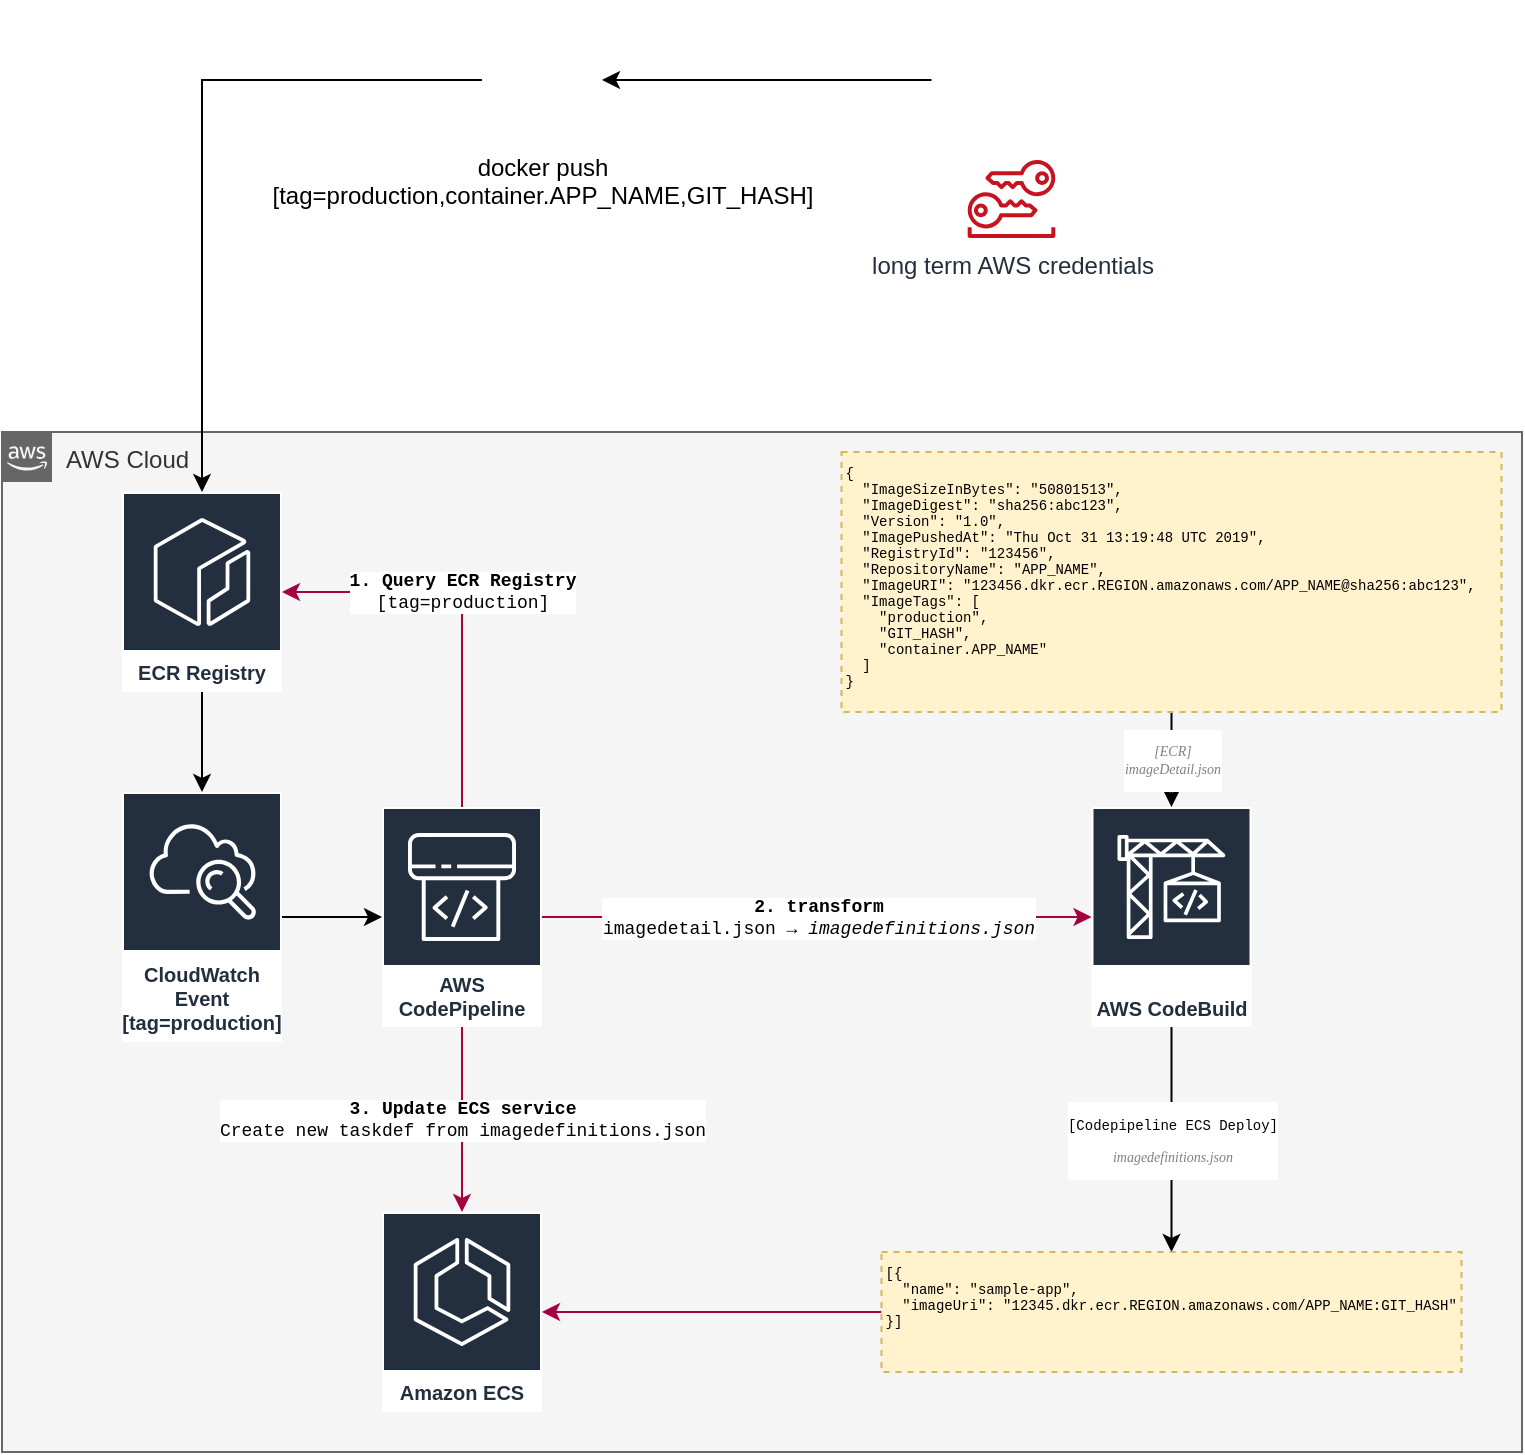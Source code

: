 <mxfile version="12.6.5" type="device"><diagram id="s3r7kbxyI39cnYlFDWT3" name="Page-1"><mxGraphModel dx="1106" dy="900" grid="1" gridSize="10" guides="1" tooltips="1" connect="1" arrows="1" fold="1" page="1" pageScale="1" pageWidth="827" pageHeight="1169" math="0" shadow="0"><root><mxCell id="0"/><mxCell id="1" parent="0"/><mxCell id="sh4dYLYk5M3jSGZ0qKU7-10" value="AWS Cloud" style="points=[[0,0],[0.25,0],[0.5,0],[0.75,0],[1,0],[1,0.25],[1,0.5],[1,0.75],[1,1],[0.75,1],[0.5,1],[0.25,1],[0,1],[0,0.75],[0,0.5],[0,0.25]];outlineConnect=0;html=1;whiteSpace=wrap;fontSize=12;fontStyle=0;shape=mxgraph.aws4.group;grIcon=mxgraph.aws4.group_aws_cloud_alt;strokeColor=#666666;fillColor=#f5f5f5;verticalAlign=top;align=left;spacingLeft=30;fontColor=#333333;dashed=0;" parent="1" vertex="1"><mxGeometry x="40" y="280" width="760" height="510" as="geometry"/></mxCell><mxCell id="sh4dYLYk5M3jSGZ0qKU7-8" value="" style="edgeStyle=orthogonalEdgeStyle;rounded=0;orthogonalLoop=1;jettySize=auto;html=1;" parent="1" source="sh4dYLYk5M3jSGZ0qKU7-1" target="sh4dYLYk5M3jSGZ0qKU7-7" edge="1"><mxGeometry relative="1" as="geometry"/></mxCell><mxCell id="sh4dYLYk5M3jSGZ0qKU7-1" value="" style="shape=image;html=1;verticalAlign=top;verticalLabelPosition=bottom;labelBackgroundColor=#ffffff;imageAspect=0;aspect=fixed;image=https://cdn2.iconfinder.com/data/icons/social-icons-33/128/Github-128.png" parent="1" vertex="1"><mxGeometry x="504.75" y="64" width="80" height="80" as="geometry"/></mxCell><mxCell id="sh4dYLYk5M3jSGZ0qKU7-12" style="edgeStyle=orthogonalEdgeStyle;rounded=0;orthogonalLoop=1;jettySize=auto;html=1;" parent="1" source="sh4dYLYk5M3jSGZ0qKU7-3" target="sh4dYLYk5M3jSGZ0qKU7-17" edge="1"><mxGeometry relative="1" as="geometry"><mxPoint x="230.02" y="365" as="targetPoint"/></mxGeometry></mxCell><mxCell id="sh4dYLYk5M3jSGZ0qKU7-3" value="ECR Registry" style="outlineConnect=0;fontColor=#232F3E;gradientColor=none;strokeColor=#ffffff;fillColor=#232F3E;dashed=0;verticalLabelPosition=middle;verticalAlign=bottom;align=center;html=1;whiteSpace=wrap;fontSize=10;fontStyle=1;spacing=3;shape=mxgraph.aws4.productIcon;prIcon=mxgraph.aws4.ecr;" parent="1" vertex="1"><mxGeometry x="100" y="310" width="80" height="100" as="geometry"/></mxCell><mxCell id="sh4dYLYk5M3jSGZ0qKU7-9" style="edgeStyle=orthogonalEdgeStyle;rounded=0;orthogonalLoop=1;jettySize=auto;html=1;" parent="1" source="sh4dYLYk5M3jSGZ0qKU7-7" target="sh4dYLYk5M3jSGZ0qKU7-3" edge="1"><mxGeometry relative="1" as="geometry"/></mxCell><mxCell id="sh4dYLYk5M3jSGZ0qKU7-7" value="docker push&lt;br&gt;[tag=production,container.APP_NAME,GIT_HASH]" style="shape=image;html=1;verticalAlign=top;verticalLabelPosition=bottom;labelBackgroundColor=#ffffff;imageAspect=0;aspect=fixed;image=https://cdn0.iconfinder.com/data/icons/social-media-2104/24/social_media_social_media_logo_docker-128.png" parent="1" vertex="1"><mxGeometry x="280" y="74" width="60" height="60" as="geometry"/></mxCell><mxCell id="sh4dYLYk5M3jSGZ0qKU7-14" style="edgeStyle=orthogonalEdgeStyle;rounded=0;orthogonalLoop=1;jettySize=auto;html=1;" parent="1" source="sh4dYLYk5M3jSGZ0qKU7-17" target="sh4dYLYk5M3jSGZ0qKU7-16" edge="1"><mxGeometry relative="1" as="geometry"><mxPoint x="307.98" y="365" as="sourcePoint"/><mxPoint x="530" y="360" as="targetPoint"/></mxGeometry></mxCell><mxCell id="sh4dYLYk5M3jSGZ0qKU7-5" value="long term AWS credentials" style="outlineConnect=0;fontColor=#232F3E;gradientColor=none;fillColor=#C7131F;strokeColor=none;dashed=0;verticalLabelPosition=bottom;verticalAlign=top;align=center;html=1;fontSize=12;fontStyle=0;aspect=fixed;pointerEvents=1;shape=mxgraph.aws4.long_term_security_credential;shadow=0;" parent="1" vertex="1"><mxGeometry x="522.7" y="144" width="44.09" height="39" as="geometry"/></mxCell><mxCell id="sh4dYLYk5M3jSGZ0qKU7-22" value="&lt;br&gt;[Codepipeline ECS Deploy]&lt;br&gt;&lt;pre style=&quot;background-color: #ffffff ; color: #000000 ; font-family: &amp;#34;menlo&amp;#34; ; font-size: 10 5pt&quot;&gt;&lt;span style=&quot;color: #808080 ; font-style: italic&quot;&gt;imagedefinitions.json&lt;/span&gt;&lt;/pre&gt;" style="edgeStyle=orthogonalEdgeStyle;rounded=0;orthogonalLoop=1;jettySize=auto;html=1;fontFamily=Courier New;fontSize=7;" parent="1" source="sh4dYLYk5M3jSGZ0qKU7-15" target="sh4dYLYk5M3jSGZ0qKU7-21" edge="1"><mxGeometry relative="1" as="geometry"/></mxCell><mxCell id="sh4dYLYk5M3jSGZ0qKU7-15" value="AWS CodeBuild" style="outlineConnect=0;fontColor=#232F3E;gradientColor=none;strokeColor=#ffffff;fillColor=#232F3E;dashed=0;verticalLabelPosition=middle;verticalAlign=bottom;align=center;html=1;whiteSpace=wrap;fontSize=10;fontStyle=1;spacing=3;shape=mxgraph.aws4.productIcon;prIcon=mxgraph.aws4.codebuild;shadow=0;" parent="1" vertex="1"><mxGeometry x="584.75" y="467.5" width="80" height="110" as="geometry"/></mxCell><mxCell id="sh4dYLYk5M3jSGZ0qKU7-19" value="&lt;div style=&quot;font-size: 9px&quot;&gt;&lt;font style=&quot;font-size: 9px&quot; face=&quot;Courier New&quot;&gt;&lt;b&gt;2. transform&lt;br&gt;&lt;/b&gt;&lt;/font&gt;&lt;/div&gt;&lt;div style=&quot;font-size: 9px&quot;&gt;&lt;font style=&quot;font-size: 9px&quot; face=&quot;Courier New&quot;&gt;imagedetail.json → &lt;/font&gt;&lt;font style=&quot;font-size: 9px&quot; face=&quot;Courier New&quot;&gt;&lt;span style=&quot;font-style: italic&quot;&gt;imagedefinitions.json&lt;/span&gt;&lt;/font&gt;&lt;/div&gt;" style="edgeStyle=orthogonalEdgeStyle;rounded=0;orthogonalLoop=1;jettySize=auto;html=1;fontFamily=Courier New;fontSize=7;fillColor=#d80073;strokeColor=#A50040;" parent="1" source="sh4dYLYk5M3jSGZ0qKU7-16" target="sh4dYLYk5M3jSGZ0qKU7-15" edge="1"><mxGeometry relative="1" as="geometry"/></mxCell><mxCell id="sh4dYLYk5M3jSGZ0qKU7-23" value="&lt;font style=&quot;font-size: 9px&quot;&gt;&lt;b&gt;1. Query ECR Registry&lt;/b&gt;&lt;br&gt;[tag=production]&lt;/font&gt;" style="edgeStyle=orthogonalEdgeStyle;rounded=0;orthogonalLoop=1;jettySize=auto;html=1;fontFamily=Courier New;fontSize=7;fillColor=#d80073;strokeColor=#A50040;" parent="1" source="sh4dYLYk5M3jSGZ0qKU7-16" target="sh4dYLYk5M3jSGZ0qKU7-3" edge="1"><mxGeometry x="0.088" relative="1" as="geometry"><Array as="points"><mxPoint x="270" y="360"/></Array><mxPoint as="offset"/></mxGeometry></mxCell><mxCell id="sh4dYLYk5M3jSGZ0qKU7-25" value="&lt;div style=&quot;font-size: 9px&quot;&gt;&lt;b&gt;&lt;font style=&quot;font-size: 9px&quot;&gt;3. Update ECS service&lt;/font&gt;&lt;/b&gt;&lt;/div&gt;&lt;div style=&quot;font-size: 9px&quot;&gt;&lt;font style=&quot;font-size: 9px&quot;&gt;Create new taskdef from imagedefinitions.json&lt;br&gt;&lt;/font&gt;&lt;/div&gt;" style="edgeStyle=orthogonalEdgeStyle;rounded=0;orthogonalLoop=1;jettySize=auto;html=1;fontFamily=Courier New;fontSize=7;fillColor=#d80073;strokeColor=#A50040;" parent="1" source="sh4dYLYk5M3jSGZ0qKU7-16" target="sh4dYLYk5M3jSGZ0qKU7-24" edge="1"><mxGeometry relative="1" as="geometry"/></mxCell><mxCell id="sh4dYLYk5M3jSGZ0qKU7-16" value="AWS CodePipeline" style="outlineConnect=0;fontColor=#232F3E;gradientColor=none;strokeColor=#ffffff;fillColor=#232F3E;dashed=0;verticalLabelPosition=middle;verticalAlign=bottom;align=center;html=1;whiteSpace=wrap;fontSize=10;fontStyle=1;spacing=3;shape=mxgraph.aws4.productIcon;prIcon=mxgraph.aws4.codepipeline;shadow=0;" parent="1" vertex="1"><mxGeometry x="230" y="467.5" width="80" height="110" as="geometry"/></mxCell><mxCell id="sh4dYLYk5M3jSGZ0qKU7-17" value="CloudWatch Event&lt;br&gt;[tag=production]" style="outlineConnect=0;fontColor=#232F3E;gradientColor=none;strokeColor=#ffffff;fillColor=#232F3E;dashed=0;verticalLabelPosition=middle;verticalAlign=bottom;align=center;html=1;whiteSpace=wrap;fontSize=10;fontStyle=1;spacing=3;shape=mxgraph.aws4.productIcon;prIcon=mxgraph.aws4.cloudwatch;shadow=0;" parent="1" vertex="1"><mxGeometry x="100" y="460" width="80" height="125" as="geometry"/></mxCell><mxCell id="sh4dYLYk5M3jSGZ0qKU7-20" value="&lt;pre style=&quot;background-color: #ffffff ; color: #000000 ; font-family: &amp;#34;menlo&amp;#34; ; font-size: 10 5pt&quot;&gt;&lt;span style=&quot;color: #808080 ; font-style: italic&quot;&gt;[ECR]&lt;br&gt;imageDetail.json&lt;/span&gt;&lt;/pre&gt;" style="edgeStyle=orthogonalEdgeStyle;rounded=0;orthogonalLoop=1;jettySize=auto;html=1;exitX=0.5;exitY=1;exitDx=0;exitDy=0;fontFamily=Courier New;fontSize=7;" parent="1" source="sh4dYLYk5M3jSGZ0qKU7-18" target="sh4dYLYk5M3jSGZ0qKU7-15" edge="1"><mxGeometry relative="1" as="geometry"/></mxCell><mxCell id="sh4dYLYk5M3jSGZ0qKU7-18" value="{&#10;  &quot;ImageSizeInBytes&quot;: &quot;50801513&quot;,&#10;  &quot;ImageDigest&quot;: &quot;sha256:abc123&quot;,&#10;  &quot;Version&quot;: &quot;1.0&quot;,&#10;  &quot;ImagePushedAt&quot;: &quot;Thu Oct 31 13:19:48 UTC 2019&quot;,&#10;  &quot;RegistryId&quot;: &quot;123456&quot;,&#10;  &quot;RepositoryName&quot;: &quot;APP_NAME&quot;,&#10;  &quot;ImageURI&quot;: &quot;123456.dkr.ecr.REGION.amazonaws.com/APP_NAME@sha256:abc123&quot;,&#10;  &quot;ImageTags&quot;: [&#10;    &quot;production&quot;,&#10;    &quot;GIT_HASH&quot;,&#10;    &quot;container.APP_NAME&quot;&#10;  ]&#10;}" style="fillColor=#fff2cc;strokeColor=#d6b656;dashed=1;verticalAlign=top;fontStyle=0;shadow=0;align=left;fontFamily=Courier New;fontSize=7;" parent="1" vertex="1"><mxGeometry x="459.75" y="290" width="330" height="130" as="geometry"/></mxCell><mxCell id="sh4dYLYk5M3jSGZ0qKU7-26" style="edgeStyle=orthogonalEdgeStyle;rounded=0;orthogonalLoop=1;jettySize=auto;html=1;fontFamily=Courier New;fontSize=7;fillColor=#d80073;strokeColor=#A50040;" parent="1" source="sh4dYLYk5M3jSGZ0qKU7-21" target="sh4dYLYk5M3jSGZ0qKU7-24" edge="1"><mxGeometry relative="1" as="geometry"/></mxCell><mxCell id="sh4dYLYk5M3jSGZ0qKU7-21" value="[{&#10;  &quot;name&quot;: &quot;sample-app&quot;,&#10;  &quot;imageUri&quot;: &quot;12345.dkr.ecr.REGION.amazonaws.com/APP_NAME:GIT_HASH&quot;&#10;  }]" style="fillColor=#fff2cc;strokeColor=#d6b656;dashed=1;verticalAlign=top;fontStyle=0;shadow=0;align=left;fontFamily=Courier New;fontSize=7;" parent="1" vertex="1"><mxGeometry x="479.75" y="690" width="290" height="60" as="geometry"/></mxCell><mxCell id="sh4dYLYk5M3jSGZ0qKU7-24" value="Amazon ECS" style="outlineConnect=0;fontColor=#232F3E;gradientColor=none;strokeColor=#ffffff;fillColor=#232F3E;dashed=0;verticalLabelPosition=middle;verticalAlign=bottom;align=center;html=1;whiteSpace=wrap;fontSize=10;fontStyle=1;spacing=3;shape=mxgraph.aws4.productIcon;prIcon=mxgraph.aws4.ecs;shadow=0;" parent="1" vertex="1"><mxGeometry x="230" y="670" width="80" height="100" as="geometry"/></mxCell></root></mxGraphModel></diagram></mxfile>